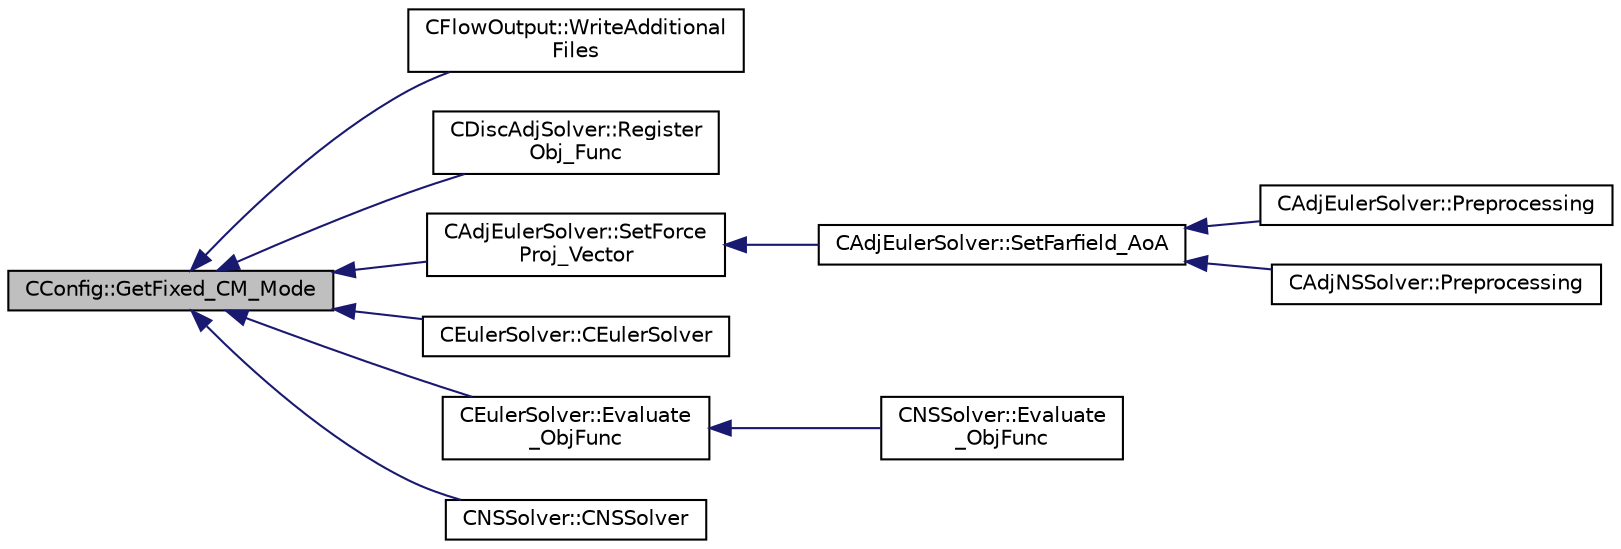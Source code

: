digraph "CConfig::GetFixed_CM_Mode"
{
  edge [fontname="Helvetica",fontsize="10",labelfontname="Helvetica",labelfontsize="10"];
  node [fontname="Helvetica",fontsize="10",shape=record];
  rankdir="LR";
  Node3254 [label="CConfig::GetFixed_CM_Mode",height=0.2,width=0.4,color="black", fillcolor="grey75", style="filled", fontcolor="black"];
  Node3254 -> Node3255 [dir="back",color="midnightblue",fontsize="10",style="solid",fontname="Helvetica"];
  Node3255 [label="CFlowOutput::WriteAdditional\lFiles",height=0.2,width=0.4,color="black", fillcolor="white", style="filled",URL="$class_c_flow_output.html#aaac3fb7b2575967b157c306065ab1ea8",tooltip="Write any additional files defined for the current solver. "];
  Node3254 -> Node3256 [dir="back",color="midnightblue",fontsize="10",style="solid",fontname="Helvetica"];
  Node3256 [label="CDiscAdjSolver::Register\lObj_Func",height=0.2,width=0.4,color="black", fillcolor="white", style="filled",URL="$class_c_disc_adj_solver.html#a021bde37a7532ce497cb3c5688b865b9",tooltip="Register the objective function as output. "];
  Node3254 -> Node3257 [dir="back",color="midnightblue",fontsize="10",style="solid",fontname="Helvetica"];
  Node3257 [label="CAdjEulerSolver::SetForce\lProj_Vector",height=0.2,width=0.4,color="black", fillcolor="white", style="filled",URL="$class_c_adj_euler_solver.html#a814d69e54f24c9fef36e3493a2230973",tooltip="Created the force projection vector for adjoint boundary conditions. "];
  Node3257 -> Node3258 [dir="back",color="midnightblue",fontsize="10",style="solid",fontname="Helvetica"];
  Node3258 [label="CAdjEulerSolver::SetFarfield_AoA",height=0.2,width=0.4,color="black", fillcolor="white", style="filled",URL="$class_c_adj_euler_solver.html#a5265a44e6c43dee677c9f26333148432",tooltip="Update the AoA and freestream velocity at the farfield. "];
  Node3258 -> Node3259 [dir="back",color="midnightblue",fontsize="10",style="solid",fontname="Helvetica"];
  Node3259 [label="CAdjEulerSolver::Preprocessing",height=0.2,width=0.4,color="black", fillcolor="white", style="filled",URL="$class_c_adj_euler_solver.html#a4ae0ed840dc8335fd921399625ba794f",tooltip="Initialize the residual vectors. "];
  Node3258 -> Node3260 [dir="back",color="midnightblue",fontsize="10",style="solid",fontname="Helvetica"];
  Node3260 [label="CAdjNSSolver::Preprocessing",height=0.2,width=0.4,color="black", fillcolor="white", style="filled",URL="$class_c_adj_n_s_solver.html#ac16dab76e2c1d86bc7d70ca9f41fd668",tooltip="Restart residual and compute gradients. "];
  Node3254 -> Node3261 [dir="back",color="midnightblue",fontsize="10",style="solid",fontname="Helvetica"];
  Node3261 [label="CEulerSolver::CEulerSolver",height=0.2,width=0.4,color="black", fillcolor="white", style="filled",URL="$class_c_euler_solver.html#ae1e74218b4e943111b100d7ddcbd4db9"];
  Node3254 -> Node3262 [dir="back",color="midnightblue",fontsize="10",style="solid",fontname="Helvetica"];
  Node3262 [label="CEulerSolver::Evaluate\l_ObjFunc",height=0.2,width=0.4,color="black", fillcolor="white", style="filled",URL="$class_c_euler_solver.html#a08e74ee3f041c5fbe83200b2bbc56c64",tooltip="Compute weighted-sum \"combo\" objective output. "];
  Node3262 -> Node3263 [dir="back",color="midnightblue",fontsize="10",style="solid",fontname="Helvetica"];
  Node3263 [label="CNSSolver::Evaluate\l_ObjFunc",height=0.2,width=0.4,color="black", fillcolor="white", style="filled",URL="$class_c_n_s_solver.html#a81c4befad9303937288e9a7394a9eeb6",tooltip="Compute weighted-sum \"combo\" objective output. "];
  Node3254 -> Node3264 [dir="back",color="midnightblue",fontsize="10",style="solid",fontname="Helvetica"];
  Node3264 [label="CNSSolver::CNSSolver",height=0.2,width=0.4,color="black", fillcolor="white", style="filled",URL="$class_c_n_s_solver.html#a2a8ad49c42b4546696e631cf44b7788b"];
}
